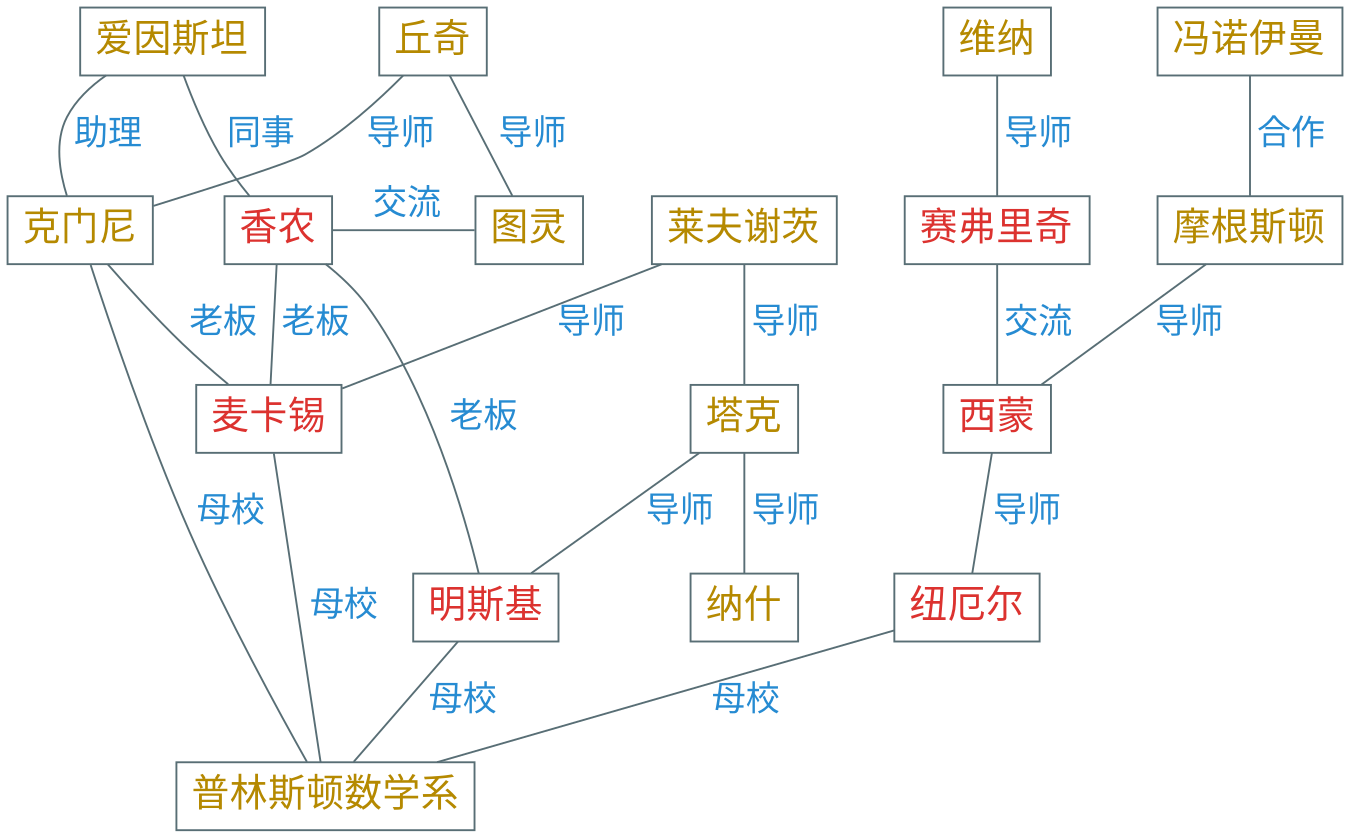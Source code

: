 digraph g {
    size = 9
    bgcolor=transparent
    graph [nodesep=0.5, ranksep=0.6]
    node [shape=box, color="#586e75", fontname="LXGWWenKai", fontcolor="#b58900", fontsize=20]
    edge [dir=none, color="#586e75", fontname="LXGWWenKai", fontcolor="#268bd2", fontsize=18]

    丘奇 -> {克门尼, 图灵} [label=" 导师"]

    爱因斯坦 -> 克门尼 [label=" 助理"]

    node [fontcolor="#dc322f"]

    爱因斯坦 -> 香农 [label=" 同事"]

    克门尼 -> 麦卡锡 [label=" 老板"]

    node [fontcolor="#b58900"]

    {rank = same; 克门尼; 图灵; 香农}

    香农 -> 图灵 [label=" 交流"]

    莱夫谢茨 -> {麦卡锡, 塔克} [label=" 导师"]

    塔克 -> 纳什 [label=" 导师"]

    维纳

    node [fontcolor="#dc322f"]

    塔克 -> 明斯基 [label=" 导师"]

    维纳 -> 赛弗里奇 [label=" 导师"]

    node [fontcolor="#b58900"]

    冯诺伊曼 -> 摩根斯顿 [label=" 合作"]

    {rank = same; 维纳; 冯诺伊曼; 丘奇; 爱因斯坦}

    普林斯顿数学系

    node [fontcolor="#dc322f"]

    摩根斯顿 -> 西蒙 [label=" 导师"]

    西蒙 -> 纽厄尔 [label=" 导师"]

    香农 -> {麦卡锡, 明斯基} [label=" 老板"]

    赛弗里奇 -> 西蒙 [label=" 交流"]

    {克门尼, 麦卡锡, 明斯基, 纽厄尔} -> 普林斯顿数学系 [label=" 母校"]
}